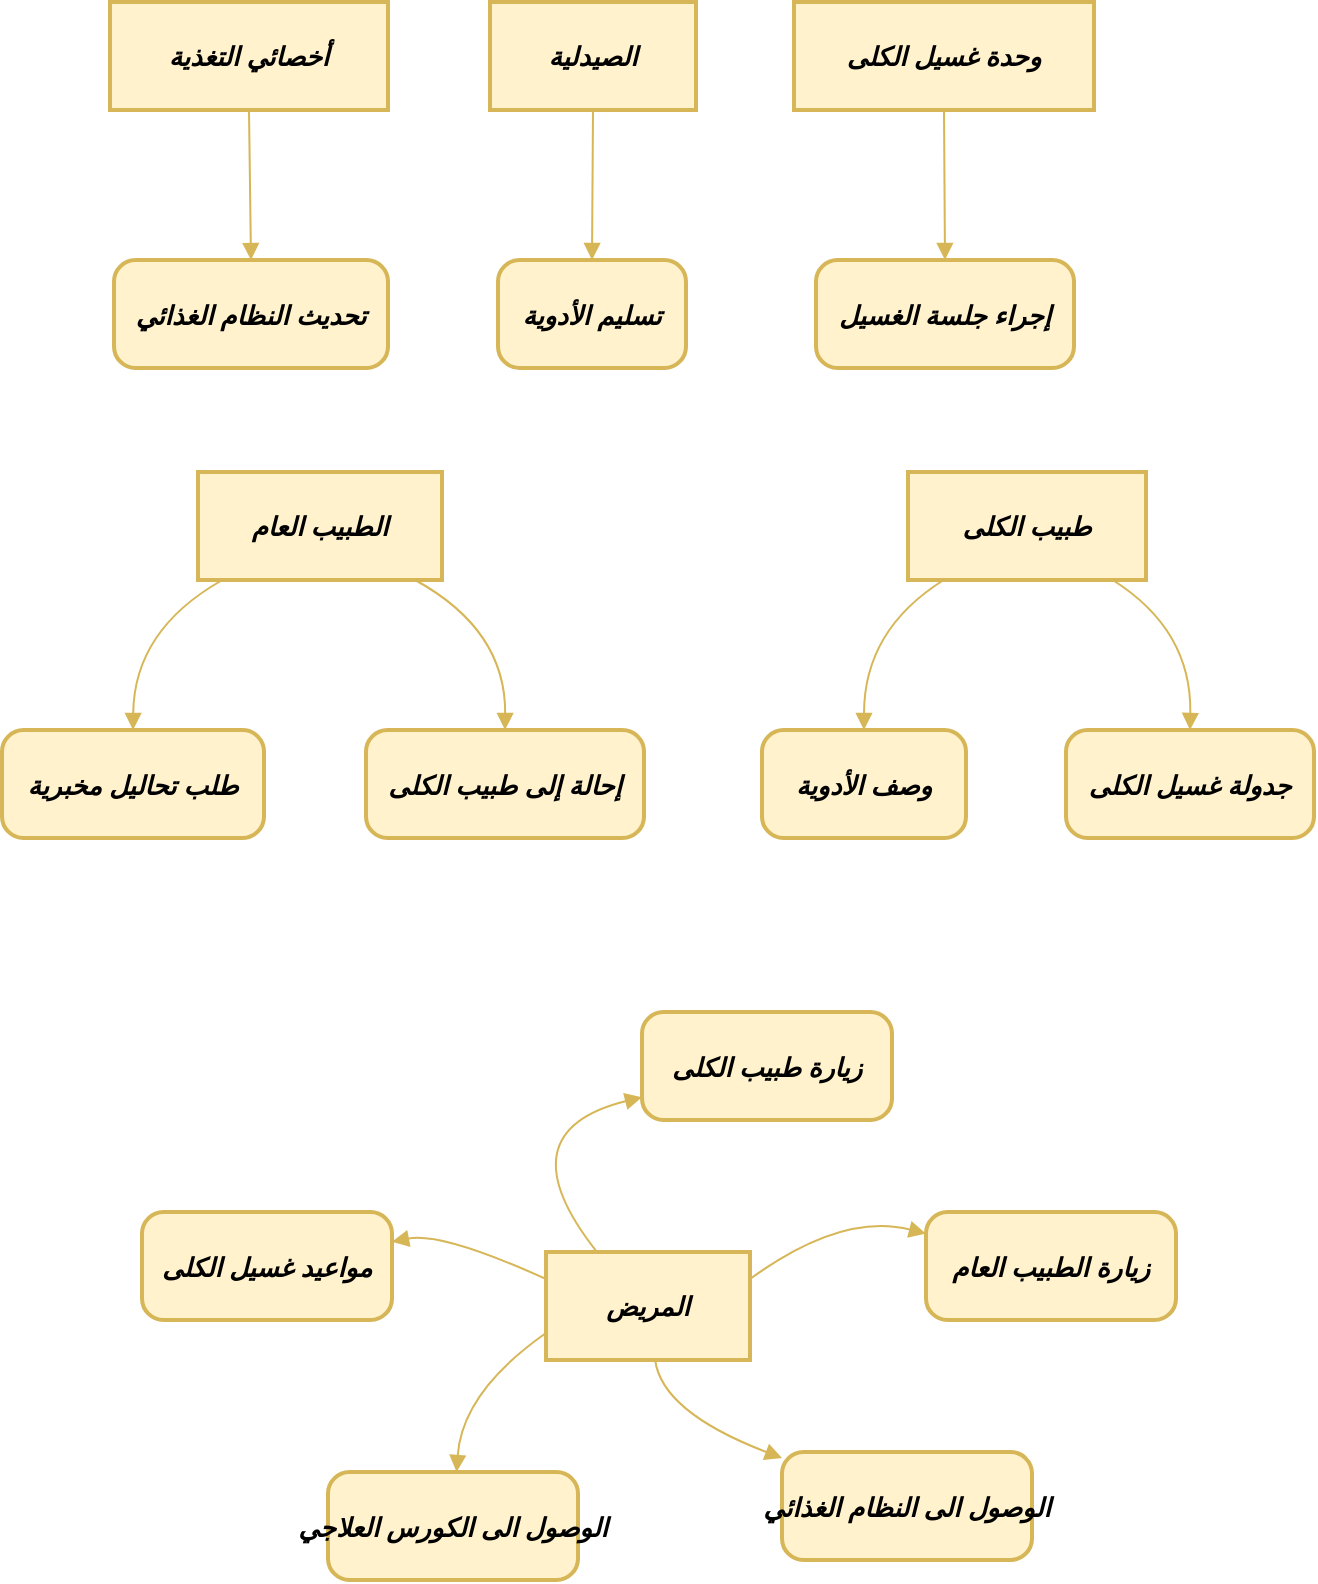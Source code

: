 <mxfile version="26.0.12">
  <diagram name="Page-1" id="AlmoDxP6sA8t0XiNzyyC">
    <mxGraphModel dx="946" dy="1036" grid="1" gridSize="10" guides="1" tooltips="1" connect="1" arrows="1" fold="1" page="1" pageScale="1" pageWidth="850" pageHeight="1100" math="0" shadow="0">
      <root>
        <mxCell id="0" />
        <mxCell id="1" parent="0" />
        <mxCell id="x8r9OumcxGexuQZ9Xcez-2" value="المريض" style="whiteSpace=wrap;strokeWidth=2;fillColor=#fff2cc;strokeColor=#d6b656;fontStyle=3;fontSize=13;" vertex="1" parent="1">
          <mxGeometry x="1132" y="670" width="102" height="54" as="geometry" />
        </mxCell>
        <mxCell id="x8r9OumcxGexuQZ9Xcez-3" value="الطبيب العام" style="whiteSpace=wrap;strokeWidth=2;fillColor=#fff2cc;strokeColor=#d6b656;fontStyle=3;fontSize=13;" vertex="1" parent="1">
          <mxGeometry x="958" y="280" width="122" height="54" as="geometry" />
        </mxCell>
        <mxCell id="x8r9OumcxGexuQZ9Xcez-4" value="طبيب الكلى" style="whiteSpace=wrap;strokeWidth=2;fillColor=#fff2cc;strokeColor=#d6b656;fontStyle=3;fontSize=13;" vertex="1" parent="1">
          <mxGeometry x="1313" y="280" width="119" height="54" as="geometry" />
        </mxCell>
        <mxCell id="x8r9OumcxGexuQZ9Xcez-5" value="أخصائي التغذية" style="whiteSpace=wrap;strokeWidth=2;fillColor=#fff2cc;strokeColor=#d6b656;fontStyle=3;fontSize=13;" vertex="1" parent="1">
          <mxGeometry x="914" y="45" width="139" height="54" as="geometry" />
        </mxCell>
        <mxCell id="x8r9OumcxGexuQZ9Xcez-6" value="الصيدلية" style="whiteSpace=wrap;strokeWidth=2;fillColor=#fff2cc;strokeColor=#d6b656;fontStyle=3;fontSize=13;" vertex="1" parent="1">
          <mxGeometry x="1104" y="45" width="103" height="54" as="geometry" />
        </mxCell>
        <mxCell id="x8r9OumcxGexuQZ9Xcez-7" value="وحدة غسيل الكلى" style="whiteSpace=wrap;strokeWidth=2;fillColor=#fff2cc;strokeColor=#d6b656;fontStyle=3;fontSize=13;" vertex="1" parent="1">
          <mxGeometry x="1256" y="45" width="150" height="54" as="geometry" />
        </mxCell>
        <mxCell id="x8r9OumcxGexuQZ9Xcez-8" value="الوصول الى النظام الغذائي" style="rounded=1;arcSize=20;strokeWidth=2;fillColor=#fff2cc;strokeColor=#d6b656;fontStyle=3;fontSize=13;" vertex="1" parent="1">
          <mxGeometry x="1250" y="770" width="125" height="54" as="geometry" />
        </mxCell>
        <mxCell id="x8r9OumcxGexuQZ9Xcez-9" value="طلب تحاليل مخبرية" style="rounded=1;arcSize=20;strokeWidth=2;fillColor=#fff2cc;strokeColor=#d6b656;fontStyle=3;fontSize=13;" vertex="1" parent="1">
          <mxGeometry x="860" y="409" width="131" height="54" as="geometry" />
        </mxCell>
        <mxCell id="x8r9OumcxGexuQZ9Xcez-10" value="إحالة إلى طبيب الكلى" style="rounded=1;arcSize=20;strokeWidth=2;fillColor=#fff2cc;strokeColor=#d6b656;fontStyle=3;fontSize=13;" vertex="1" parent="1">
          <mxGeometry x="1042" y="409" width="139" height="54" as="geometry" />
        </mxCell>
        <mxCell id="x8r9OumcxGexuQZ9Xcez-11" value="وصف الأدوية" style="rounded=1;arcSize=20;strokeWidth=2;fillColor=#fff2cc;strokeColor=#d6b656;fontStyle=3;fontSize=13;" vertex="1" parent="1">
          <mxGeometry x="1240" y="409" width="102" height="54" as="geometry" />
        </mxCell>
        <mxCell id="x8r9OumcxGexuQZ9Xcez-12" value="جدولة غسيل الكلى" style="rounded=1;arcSize=20;strokeWidth=2;fillColor=#fff2cc;strokeColor=#d6b656;fontStyle=3;fontSize=13;" vertex="1" parent="1">
          <mxGeometry x="1392" y="409" width="124" height="54" as="geometry" />
        </mxCell>
        <mxCell id="x8r9OumcxGexuQZ9Xcez-13" value="تحديث النظام الغذائي" style="rounded=1;arcSize=20;strokeWidth=2;fillColor=#fff2cc;strokeColor=#d6b656;fontStyle=3;fontSize=13;" vertex="1" parent="1">
          <mxGeometry x="916" y="174" width="137" height="54" as="geometry" />
        </mxCell>
        <mxCell id="x8r9OumcxGexuQZ9Xcez-14" value="تسليم الأدوية" style="rounded=1;arcSize=20;strokeWidth=2;fillColor=#fff2cc;strokeColor=#d6b656;fontStyle=3;fontSize=13;" vertex="1" parent="1">
          <mxGeometry x="1108" y="174" width="94" height="54" as="geometry" />
        </mxCell>
        <mxCell id="x8r9OumcxGexuQZ9Xcez-15" value="إجراء جلسة الغسيل" style="rounded=1;arcSize=20;strokeWidth=2;fillColor=#fff2cc;strokeColor=#d6b656;fontStyle=3;fontSize=13;" vertex="1" parent="1">
          <mxGeometry x="1267" y="174" width="129" height="54" as="geometry" />
        </mxCell>
        <mxCell id="x8r9OumcxGexuQZ9Xcez-16" value="" style="curved=1;startArrow=none;endArrow=block;rounded=0;fillColor=#fff2cc;strokeColor=#d6b656;fontStyle=3;fontSize=13;" edge="1" parent="1" source="x8r9OumcxGexuQZ9Xcez-2" target="x8r9OumcxGexuQZ9Xcez-8">
          <mxGeometry relative="1" as="geometry">
            <Array as="points">
              <mxPoint x="1190" y="750" />
            </Array>
          </mxGeometry>
        </mxCell>
        <mxCell id="x8r9OumcxGexuQZ9Xcez-17" value="" style="curved=1;startArrow=none;endArrow=block;exitX=0.1;exitY=1;entryX=0.5;entryY=0;rounded=0;fillColor=#fff2cc;strokeColor=#d6b656;fontStyle=3;fontSize=13;" edge="1" parent="1" source="x8r9OumcxGexuQZ9Xcez-3" target="x8r9OumcxGexuQZ9Xcez-9">
          <mxGeometry relative="1" as="geometry">
            <Array as="points">
              <mxPoint x="926" y="359" />
            </Array>
          </mxGeometry>
        </mxCell>
        <mxCell id="x8r9OumcxGexuQZ9Xcez-18" value="" style="curved=1;startArrow=none;endArrow=block;exitX=0.89;exitY=1;entryX=0.5;entryY=0;rounded=0;fillColor=#fff2cc;strokeColor=#d6b656;fontStyle=3;fontSize=13;" edge="1" parent="1" source="x8r9OumcxGexuQZ9Xcez-3" target="x8r9OumcxGexuQZ9Xcez-10">
          <mxGeometry relative="1" as="geometry">
            <Array as="points">
              <mxPoint x="1112" y="359" />
            </Array>
          </mxGeometry>
        </mxCell>
        <mxCell id="x8r9OumcxGexuQZ9Xcez-19" value="" style="curved=1;startArrow=none;endArrow=block;exitX=0.15;exitY=1;entryX=0.5;entryY=0;rounded=0;fillColor=#fff2cc;strokeColor=#d6b656;fontStyle=3;fontSize=13;" edge="1" parent="1" source="x8r9OumcxGexuQZ9Xcez-4" target="x8r9OumcxGexuQZ9Xcez-11">
          <mxGeometry relative="1" as="geometry">
            <Array as="points">
              <mxPoint x="1291" y="359" />
            </Array>
          </mxGeometry>
        </mxCell>
        <mxCell id="x8r9OumcxGexuQZ9Xcez-20" value="" style="curved=1;startArrow=none;endArrow=block;exitX=0.86;exitY=1;entryX=0.5;entryY=0;rounded=0;fillColor=#fff2cc;strokeColor=#d6b656;fontStyle=3;fontSize=13;" edge="1" parent="1" source="x8r9OumcxGexuQZ9Xcez-4" target="x8r9OumcxGexuQZ9Xcez-12">
          <mxGeometry relative="1" as="geometry">
            <Array as="points">
              <mxPoint x="1455" y="359" />
            </Array>
          </mxGeometry>
        </mxCell>
        <mxCell id="x8r9OumcxGexuQZ9Xcez-21" value="" style="curved=1;startArrow=none;endArrow=block;exitX=0.5;exitY=1;entryX=0.5;entryY=0;rounded=0;fillColor=#fff2cc;strokeColor=#d6b656;fontStyle=3;fontSize=13;" edge="1" parent="1" source="x8r9OumcxGexuQZ9Xcez-5" target="x8r9OumcxGexuQZ9Xcez-13">
          <mxGeometry relative="1" as="geometry">
            <Array as="points" />
          </mxGeometry>
        </mxCell>
        <mxCell id="x8r9OumcxGexuQZ9Xcez-22" value="" style="curved=1;startArrow=none;endArrow=block;exitX=0.5;exitY=1;entryX=0.5;entryY=0;rounded=0;fillColor=#fff2cc;strokeColor=#d6b656;fontStyle=3;fontSize=13;" edge="1" parent="1" source="x8r9OumcxGexuQZ9Xcez-6" target="x8r9OumcxGexuQZ9Xcez-14">
          <mxGeometry relative="1" as="geometry">
            <Array as="points" />
          </mxGeometry>
        </mxCell>
        <mxCell id="x8r9OumcxGexuQZ9Xcez-23" value="" style="curved=1;startArrow=none;endArrow=block;exitX=0.5;exitY=1;entryX=0.5;entryY=0;rounded=0;fillColor=#fff2cc;strokeColor=#d6b656;fontStyle=3;fontSize=13;" edge="1" parent="1" source="x8r9OumcxGexuQZ9Xcez-7" target="x8r9OumcxGexuQZ9Xcez-15">
          <mxGeometry relative="1" as="geometry">
            <Array as="points" />
          </mxGeometry>
        </mxCell>
        <mxCell id="x8r9OumcxGexuQZ9Xcez-25" value="زيارة الطبيب العام" style="rounded=1;arcSize=20;strokeWidth=2;fillColor=#fff2cc;strokeColor=#d6b656;fontStyle=3;fontSize=13;" vertex="1" parent="1">
          <mxGeometry x="1322" y="650" width="125" height="54" as="geometry" />
        </mxCell>
        <mxCell id="x8r9OumcxGexuQZ9Xcez-26" value="" style="curved=1;startArrow=none;endArrow=block;exitX=1;exitY=0.25;rounded=0;exitDx=0;exitDy=0;fillColor=#fff2cc;strokeColor=#d6b656;fontStyle=3;fontSize=13;" edge="1" parent="1" target="x8r9OumcxGexuQZ9Xcez-25" source="x8r9OumcxGexuQZ9Xcez-2">
          <mxGeometry relative="1" as="geometry">
            <Array as="points">
              <mxPoint x="1280" y="650" />
            </Array>
            <mxPoint x="1336" y="600" as="sourcePoint" />
          </mxGeometry>
        </mxCell>
        <mxCell id="x8r9OumcxGexuQZ9Xcez-27" value="الوصول الى الكورس العلاجي" style="rounded=1;arcSize=20;strokeWidth=2;fillColor=#fff2cc;strokeColor=#d6b656;fontStyle=3;fontSize=13;" vertex="1" parent="1">
          <mxGeometry x="1023" y="780" width="125" height="54" as="geometry" />
        </mxCell>
        <mxCell id="x8r9OumcxGexuQZ9Xcez-28" value="" style="curved=1;startArrow=none;endArrow=block;exitX=0;exitY=0.75;rounded=0;exitDx=0;exitDy=0;fillColor=#fff2cc;strokeColor=#d6b656;fontStyle=3;fontSize=13;" edge="1" parent="1" target="x8r9OumcxGexuQZ9Xcez-27" source="x8r9OumcxGexuQZ9Xcez-2">
          <mxGeometry relative="1" as="geometry">
            <Array as="points">
              <mxPoint x="1090" y="740" />
            </Array>
            <mxPoint x="1051" y="724" as="sourcePoint" />
          </mxGeometry>
        </mxCell>
        <mxCell id="x8r9OumcxGexuQZ9Xcez-29" value="مواعيد غسيل الكلى" style="rounded=1;arcSize=20;strokeWidth=2;fillColor=#fff2cc;strokeColor=#d6b656;fontStyle=3;fontSize=13;" vertex="1" parent="1">
          <mxGeometry x="930" y="650" width="125" height="54" as="geometry" />
        </mxCell>
        <mxCell id="x8r9OumcxGexuQZ9Xcez-30" value="" style="curved=1;startArrow=none;endArrow=block;exitX=0;exitY=0.25;rounded=0;exitDx=0;exitDy=0;fillColor=#fff2cc;strokeColor=#d6b656;fontStyle=3;fontSize=13;" edge="1" parent="1" target="x8r9OumcxGexuQZ9Xcez-29" source="x8r9OumcxGexuQZ9Xcez-2">
          <mxGeometry relative="1" as="geometry">
            <Array as="points">
              <mxPoint x="1080" y="660" />
            </Array>
            <mxPoint x="921" y="670" as="sourcePoint" />
          </mxGeometry>
        </mxCell>
        <mxCell id="x8r9OumcxGexuQZ9Xcez-31" value="زيارة طبيب الكلى" style="rounded=1;arcSize=20;strokeWidth=2;fillColor=#fff2cc;strokeColor=#d6b656;fontStyle=3;fontSize=13;" vertex="1" parent="1">
          <mxGeometry x="1180" y="550" width="125" height="54" as="geometry" />
        </mxCell>
        <mxCell id="x8r9OumcxGexuQZ9Xcez-32" value="" style="curved=1;startArrow=none;endArrow=block;exitX=0.25;exitY=0;rounded=0;exitDx=0;exitDy=0;fillColor=#fff2cc;strokeColor=#d6b656;fontStyle=3;fontSize=13;" edge="1" parent="1" target="x8r9OumcxGexuQZ9Xcez-31" source="x8r9OumcxGexuQZ9Xcez-2">
          <mxGeometry relative="1" as="geometry">
            <Array as="points">
              <mxPoint x="1110" y="610" />
            </Array>
            <mxPoint x="1111.0" y="670" as="sourcePoint" />
          </mxGeometry>
        </mxCell>
      </root>
    </mxGraphModel>
  </diagram>
</mxfile>
